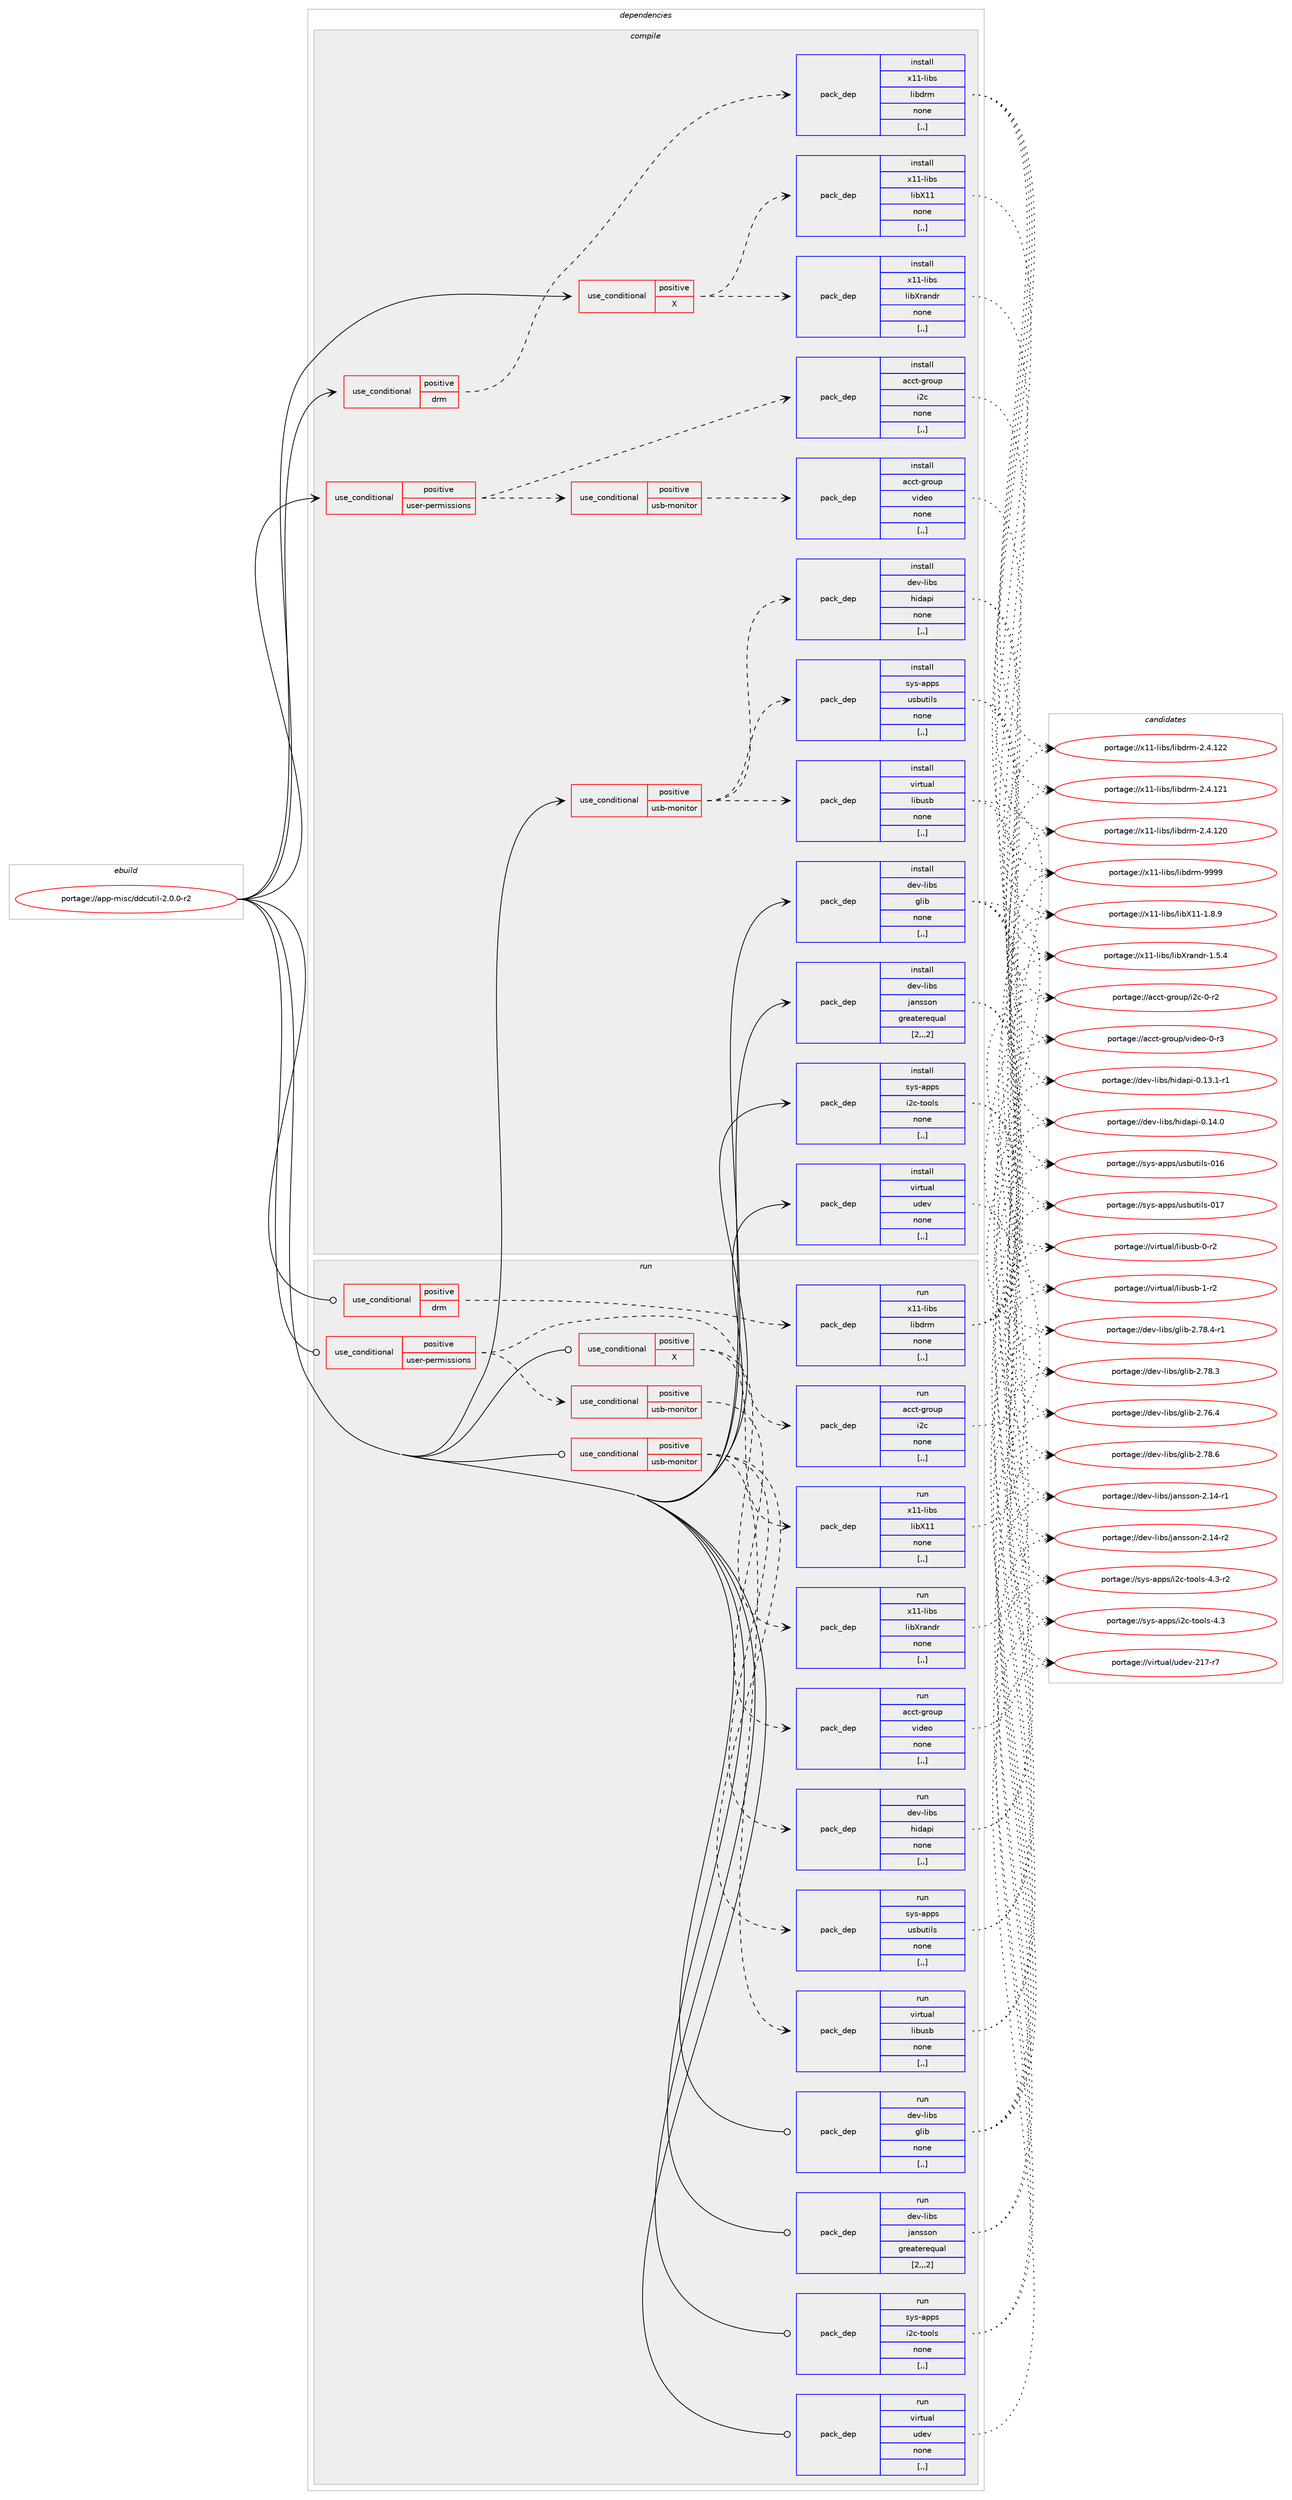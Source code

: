 digraph prolog {

# *************
# Graph options
# *************

newrank=true;
concentrate=true;
compound=true;
graph [rankdir=LR,fontname=Helvetica,fontsize=10,ranksep=1.5];#, ranksep=2.5, nodesep=0.2];
edge  [arrowhead=vee];
node  [fontname=Helvetica,fontsize=10];

# **********
# The ebuild
# **********

subgraph cluster_leftcol {
color=gray;
label=<<i>ebuild</i>>;
id [label="portage://app-misc/ddcutil-2.0.0-r2", color=red, width=4, href="../app-misc/ddcutil-2.0.0-r2.svg"];
}

# ****************
# The dependencies
# ****************

subgraph cluster_midcol {
color=gray;
label=<<i>dependencies</i>>;
subgraph cluster_compile {
fillcolor="#eeeeee";
style=filled;
label=<<i>compile</i>>;
subgraph cond11747 {
dependency40586 [label=<<TABLE BORDER="0" CELLBORDER="1" CELLSPACING="0" CELLPADDING="4"><TR><TD ROWSPAN="3" CELLPADDING="10">use_conditional</TD></TR><TR><TD>positive</TD></TR><TR><TD>X</TD></TR></TABLE>>, shape=none, color=red];
subgraph pack28444 {
dependency40587 [label=<<TABLE BORDER="0" CELLBORDER="1" CELLSPACING="0" CELLPADDING="4" WIDTH="220"><TR><TD ROWSPAN="6" CELLPADDING="30">pack_dep</TD></TR><TR><TD WIDTH="110">install</TD></TR><TR><TD>x11-libs</TD></TR><TR><TD>libXrandr</TD></TR><TR><TD>none</TD></TR><TR><TD>[,,]</TD></TR></TABLE>>, shape=none, color=blue];
}
dependency40586:e -> dependency40587:w [weight=20,style="dashed",arrowhead="vee"];
subgraph pack28445 {
dependency40588 [label=<<TABLE BORDER="0" CELLBORDER="1" CELLSPACING="0" CELLPADDING="4" WIDTH="220"><TR><TD ROWSPAN="6" CELLPADDING="30">pack_dep</TD></TR><TR><TD WIDTH="110">install</TD></TR><TR><TD>x11-libs</TD></TR><TR><TD>libX11</TD></TR><TR><TD>none</TD></TR><TR><TD>[,,]</TD></TR></TABLE>>, shape=none, color=blue];
}
dependency40586:e -> dependency40588:w [weight=20,style="dashed",arrowhead="vee"];
}
id:e -> dependency40586:w [weight=20,style="solid",arrowhead="vee"];
subgraph cond11748 {
dependency40589 [label=<<TABLE BORDER="0" CELLBORDER="1" CELLSPACING="0" CELLPADDING="4"><TR><TD ROWSPAN="3" CELLPADDING="10">use_conditional</TD></TR><TR><TD>positive</TD></TR><TR><TD>drm</TD></TR></TABLE>>, shape=none, color=red];
subgraph pack28446 {
dependency40590 [label=<<TABLE BORDER="0" CELLBORDER="1" CELLSPACING="0" CELLPADDING="4" WIDTH="220"><TR><TD ROWSPAN="6" CELLPADDING="30">pack_dep</TD></TR><TR><TD WIDTH="110">install</TD></TR><TR><TD>x11-libs</TD></TR><TR><TD>libdrm</TD></TR><TR><TD>none</TD></TR><TR><TD>[,,]</TD></TR></TABLE>>, shape=none, color=blue];
}
dependency40589:e -> dependency40590:w [weight=20,style="dashed",arrowhead="vee"];
}
id:e -> dependency40589:w [weight=20,style="solid",arrowhead="vee"];
subgraph cond11749 {
dependency40591 [label=<<TABLE BORDER="0" CELLBORDER="1" CELLSPACING="0" CELLPADDING="4"><TR><TD ROWSPAN="3" CELLPADDING="10">use_conditional</TD></TR><TR><TD>positive</TD></TR><TR><TD>usb-monitor</TD></TR></TABLE>>, shape=none, color=red];
subgraph pack28447 {
dependency40592 [label=<<TABLE BORDER="0" CELLBORDER="1" CELLSPACING="0" CELLPADDING="4" WIDTH="220"><TR><TD ROWSPAN="6" CELLPADDING="30">pack_dep</TD></TR><TR><TD WIDTH="110">install</TD></TR><TR><TD>dev-libs</TD></TR><TR><TD>hidapi</TD></TR><TR><TD>none</TD></TR><TR><TD>[,,]</TD></TR></TABLE>>, shape=none, color=blue];
}
dependency40591:e -> dependency40592:w [weight=20,style="dashed",arrowhead="vee"];
subgraph pack28448 {
dependency40593 [label=<<TABLE BORDER="0" CELLBORDER="1" CELLSPACING="0" CELLPADDING="4" WIDTH="220"><TR><TD ROWSPAN="6" CELLPADDING="30">pack_dep</TD></TR><TR><TD WIDTH="110">install</TD></TR><TR><TD>virtual</TD></TR><TR><TD>libusb</TD></TR><TR><TD>none</TD></TR><TR><TD>[,,]</TD></TR></TABLE>>, shape=none, color=blue];
}
dependency40591:e -> dependency40593:w [weight=20,style="dashed",arrowhead="vee"];
subgraph pack28449 {
dependency40594 [label=<<TABLE BORDER="0" CELLBORDER="1" CELLSPACING="0" CELLPADDING="4" WIDTH="220"><TR><TD ROWSPAN="6" CELLPADDING="30">pack_dep</TD></TR><TR><TD WIDTH="110">install</TD></TR><TR><TD>sys-apps</TD></TR><TR><TD>usbutils</TD></TR><TR><TD>none</TD></TR><TR><TD>[,,]</TD></TR></TABLE>>, shape=none, color=blue];
}
dependency40591:e -> dependency40594:w [weight=20,style="dashed",arrowhead="vee"];
}
id:e -> dependency40591:w [weight=20,style="solid",arrowhead="vee"];
subgraph cond11750 {
dependency40595 [label=<<TABLE BORDER="0" CELLBORDER="1" CELLSPACING="0" CELLPADDING="4"><TR><TD ROWSPAN="3" CELLPADDING="10">use_conditional</TD></TR><TR><TD>positive</TD></TR><TR><TD>user-permissions</TD></TR></TABLE>>, shape=none, color=red];
subgraph pack28450 {
dependency40596 [label=<<TABLE BORDER="0" CELLBORDER="1" CELLSPACING="0" CELLPADDING="4" WIDTH="220"><TR><TD ROWSPAN="6" CELLPADDING="30">pack_dep</TD></TR><TR><TD WIDTH="110">install</TD></TR><TR><TD>acct-group</TD></TR><TR><TD>i2c</TD></TR><TR><TD>none</TD></TR><TR><TD>[,,]</TD></TR></TABLE>>, shape=none, color=blue];
}
dependency40595:e -> dependency40596:w [weight=20,style="dashed",arrowhead="vee"];
subgraph cond11751 {
dependency40597 [label=<<TABLE BORDER="0" CELLBORDER="1" CELLSPACING="0" CELLPADDING="4"><TR><TD ROWSPAN="3" CELLPADDING="10">use_conditional</TD></TR><TR><TD>positive</TD></TR><TR><TD>usb-monitor</TD></TR></TABLE>>, shape=none, color=red];
subgraph pack28451 {
dependency40598 [label=<<TABLE BORDER="0" CELLBORDER="1" CELLSPACING="0" CELLPADDING="4" WIDTH="220"><TR><TD ROWSPAN="6" CELLPADDING="30">pack_dep</TD></TR><TR><TD WIDTH="110">install</TD></TR><TR><TD>acct-group</TD></TR><TR><TD>video</TD></TR><TR><TD>none</TD></TR><TR><TD>[,,]</TD></TR></TABLE>>, shape=none, color=blue];
}
dependency40597:e -> dependency40598:w [weight=20,style="dashed",arrowhead="vee"];
}
dependency40595:e -> dependency40597:w [weight=20,style="dashed",arrowhead="vee"];
}
id:e -> dependency40595:w [weight=20,style="solid",arrowhead="vee"];
subgraph pack28452 {
dependency40599 [label=<<TABLE BORDER="0" CELLBORDER="1" CELLSPACING="0" CELLPADDING="4" WIDTH="220"><TR><TD ROWSPAN="6" CELLPADDING="30">pack_dep</TD></TR><TR><TD WIDTH="110">install</TD></TR><TR><TD>dev-libs</TD></TR><TR><TD>glib</TD></TR><TR><TD>none</TD></TR><TR><TD>[,,]</TD></TR></TABLE>>, shape=none, color=blue];
}
id:e -> dependency40599:w [weight=20,style="solid",arrowhead="vee"];
subgraph pack28453 {
dependency40600 [label=<<TABLE BORDER="0" CELLBORDER="1" CELLSPACING="0" CELLPADDING="4" WIDTH="220"><TR><TD ROWSPAN="6" CELLPADDING="30">pack_dep</TD></TR><TR><TD WIDTH="110">install</TD></TR><TR><TD>dev-libs</TD></TR><TR><TD>jansson</TD></TR><TR><TD>greaterequal</TD></TR><TR><TD>[2,,,2]</TD></TR></TABLE>>, shape=none, color=blue];
}
id:e -> dependency40600:w [weight=20,style="solid",arrowhead="vee"];
subgraph pack28454 {
dependency40601 [label=<<TABLE BORDER="0" CELLBORDER="1" CELLSPACING="0" CELLPADDING="4" WIDTH="220"><TR><TD ROWSPAN="6" CELLPADDING="30">pack_dep</TD></TR><TR><TD WIDTH="110">install</TD></TR><TR><TD>sys-apps</TD></TR><TR><TD>i2c-tools</TD></TR><TR><TD>none</TD></TR><TR><TD>[,,]</TD></TR></TABLE>>, shape=none, color=blue];
}
id:e -> dependency40601:w [weight=20,style="solid",arrowhead="vee"];
subgraph pack28455 {
dependency40602 [label=<<TABLE BORDER="0" CELLBORDER="1" CELLSPACING="0" CELLPADDING="4" WIDTH="220"><TR><TD ROWSPAN="6" CELLPADDING="30">pack_dep</TD></TR><TR><TD WIDTH="110">install</TD></TR><TR><TD>virtual</TD></TR><TR><TD>udev</TD></TR><TR><TD>none</TD></TR><TR><TD>[,,]</TD></TR></TABLE>>, shape=none, color=blue];
}
id:e -> dependency40602:w [weight=20,style="solid",arrowhead="vee"];
}
subgraph cluster_compileandrun {
fillcolor="#eeeeee";
style=filled;
label=<<i>compile and run</i>>;
}
subgraph cluster_run {
fillcolor="#eeeeee";
style=filled;
label=<<i>run</i>>;
subgraph cond11752 {
dependency40603 [label=<<TABLE BORDER="0" CELLBORDER="1" CELLSPACING="0" CELLPADDING="4"><TR><TD ROWSPAN="3" CELLPADDING="10">use_conditional</TD></TR><TR><TD>positive</TD></TR><TR><TD>X</TD></TR></TABLE>>, shape=none, color=red];
subgraph pack28456 {
dependency40604 [label=<<TABLE BORDER="0" CELLBORDER="1" CELLSPACING="0" CELLPADDING="4" WIDTH="220"><TR><TD ROWSPAN="6" CELLPADDING="30">pack_dep</TD></TR><TR><TD WIDTH="110">run</TD></TR><TR><TD>x11-libs</TD></TR><TR><TD>libXrandr</TD></TR><TR><TD>none</TD></TR><TR><TD>[,,]</TD></TR></TABLE>>, shape=none, color=blue];
}
dependency40603:e -> dependency40604:w [weight=20,style="dashed",arrowhead="vee"];
subgraph pack28457 {
dependency40605 [label=<<TABLE BORDER="0" CELLBORDER="1" CELLSPACING="0" CELLPADDING="4" WIDTH="220"><TR><TD ROWSPAN="6" CELLPADDING="30">pack_dep</TD></TR><TR><TD WIDTH="110">run</TD></TR><TR><TD>x11-libs</TD></TR><TR><TD>libX11</TD></TR><TR><TD>none</TD></TR><TR><TD>[,,]</TD></TR></TABLE>>, shape=none, color=blue];
}
dependency40603:e -> dependency40605:w [weight=20,style="dashed",arrowhead="vee"];
}
id:e -> dependency40603:w [weight=20,style="solid",arrowhead="odot"];
subgraph cond11753 {
dependency40606 [label=<<TABLE BORDER="0" CELLBORDER="1" CELLSPACING="0" CELLPADDING="4"><TR><TD ROWSPAN="3" CELLPADDING="10">use_conditional</TD></TR><TR><TD>positive</TD></TR><TR><TD>drm</TD></TR></TABLE>>, shape=none, color=red];
subgraph pack28458 {
dependency40607 [label=<<TABLE BORDER="0" CELLBORDER="1" CELLSPACING="0" CELLPADDING="4" WIDTH="220"><TR><TD ROWSPAN="6" CELLPADDING="30">pack_dep</TD></TR><TR><TD WIDTH="110">run</TD></TR><TR><TD>x11-libs</TD></TR><TR><TD>libdrm</TD></TR><TR><TD>none</TD></TR><TR><TD>[,,]</TD></TR></TABLE>>, shape=none, color=blue];
}
dependency40606:e -> dependency40607:w [weight=20,style="dashed",arrowhead="vee"];
}
id:e -> dependency40606:w [weight=20,style="solid",arrowhead="odot"];
subgraph cond11754 {
dependency40608 [label=<<TABLE BORDER="0" CELLBORDER="1" CELLSPACING="0" CELLPADDING="4"><TR><TD ROWSPAN="3" CELLPADDING="10">use_conditional</TD></TR><TR><TD>positive</TD></TR><TR><TD>usb-monitor</TD></TR></TABLE>>, shape=none, color=red];
subgraph pack28459 {
dependency40609 [label=<<TABLE BORDER="0" CELLBORDER="1" CELLSPACING="0" CELLPADDING="4" WIDTH="220"><TR><TD ROWSPAN="6" CELLPADDING="30">pack_dep</TD></TR><TR><TD WIDTH="110">run</TD></TR><TR><TD>dev-libs</TD></TR><TR><TD>hidapi</TD></TR><TR><TD>none</TD></TR><TR><TD>[,,]</TD></TR></TABLE>>, shape=none, color=blue];
}
dependency40608:e -> dependency40609:w [weight=20,style="dashed",arrowhead="vee"];
subgraph pack28460 {
dependency40610 [label=<<TABLE BORDER="0" CELLBORDER="1" CELLSPACING="0" CELLPADDING="4" WIDTH="220"><TR><TD ROWSPAN="6" CELLPADDING="30">pack_dep</TD></TR><TR><TD WIDTH="110">run</TD></TR><TR><TD>virtual</TD></TR><TR><TD>libusb</TD></TR><TR><TD>none</TD></TR><TR><TD>[,,]</TD></TR></TABLE>>, shape=none, color=blue];
}
dependency40608:e -> dependency40610:w [weight=20,style="dashed",arrowhead="vee"];
subgraph pack28461 {
dependency40611 [label=<<TABLE BORDER="0" CELLBORDER="1" CELLSPACING="0" CELLPADDING="4" WIDTH="220"><TR><TD ROWSPAN="6" CELLPADDING="30">pack_dep</TD></TR><TR><TD WIDTH="110">run</TD></TR><TR><TD>sys-apps</TD></TR><TR><TD>usbutils</TD></TR><TR><TD>none</TD></TR><TR><TD>[,,]</TD></TR></TABLE>>, shape=none, color=blue];
}
dependency40608:e -> dependency40611:w [weight=20,style="dashed",arrowhead="vee"];
}
id:e -> dependency40608:w [weight=20,style="solid",arrowhead="odot"];
subgraph cond11755 {
dependency40612 [label=<<TABLE BORDER="0" CELLBORDER="1" CELLSPACING="0" CELLPADDING="4"><TR><TD ROWSPAN="3" CELLPADDING="10">use_conditional</TD></TR><TR><TD>positive</TD></TR><TR><TD>user-permissions</TD></TR></TABLE>>, shape=none, color=red];
subgraph pack28462 {
dependency40613 [label=<<TABLE BORDER="0" CELLBORDER="1" CELLSPACING="0" CELLPADDING="4" WIDTH="220"><TR><TD ROWSPAN="6" CELLPADDING="30">pack_dep</TD></TR><TR><TD WIDTH="110">run</TD></TR><TR><TD>acct-group</TD></TR><TR><TD>i2c</TD></TR><TR><TD>none</TD></TR><TR><TD>[,,]</TD></TR></TABLE>>, shape=none, color=blue];
}
dependency40612:e -> dependency40613:w [weight=20,style="dashed",arrowhead="vee"];
subgraph cond11756 {
dependency40614 [label=<<TABLE BORDER="0" CELLBORDER="1" CELLSPACING="0" CELLPADDING="4"><TR><TD ROWSPAN="3" CELLPADDING="10">use_conditional</TD></TR><TR><TD>positive</TD></TR><TR><TD>usb-monitor</TD></TR></TABLE>>, shape=none, color=red];
subgraph pack28463 {
dependency40615 [label=<<TABLE BORDER="0" CELLBORDER="1" CELLSPACING="0" CELLPADDING="4" WIDTH="220"><TR><TD ROWSPAN="6" CELLPADDING="30">pack_dep</TD></TR><TR><TD WIDTH="110">run</TD></TR><TR><TD>acct-group</TD></TR><TR><TD>video</TD></TR><TR><TD>none</TD></TR><TR><TD>[,,]</TD></TR></TABLE>>, shape=none, color=blue];
}
dependency40614:e -> dependency40615:w [weight=20,style="dashed",arrowhead="vee"];
}
dependency40612:e -> dependency40614:w [weight=20,style="dashed",arrowhead="vee"];
}
id:e -> dependency40612:w [weight=20,style="solid",arrowhead="odot"];
subgraph pack28464 {
dependency40616 [label=<<TABLE BORDER="0" CELLBORDER="1" CELLSPACING="0" CELLPADDING="4" WIDTH="220"><TR><TD ROWSPAN="6" CELLPADDING="30">pack_dep</TD></TR><TR><TD WIDTH="110">run</TD></TR><TR><TD>dev-libs</TD></TR><TR><TD>glib</TD></TR><TR><TD>none</TD></TR><TR><TD>[,,]</TD></TR></TABLE>>, shape=none, color=blue];
}
id:e -> dependency40616:w [weight=20,style="solid",arrowhead="odot"];
subgraph pack28465 {
dependency40617 [label=<<TABLE BORDER="0" CELLBORDER="1" CELLSPACING="0" CELLPADDING="4" WIDTH="220"><TR><TD ROWSPAN="6" CELLPADDING="30">pack_dep</TD></TR><TR><TD WIDTH="110">run</TD></TR><TR><TD>dev-libs</TD></TR><TR><TD>jansson</TD></TR><TR><TD>greaterequal</TD></TR><TR><TD>[2,,,2]</TD></TR></TABLE>>, shape=none, color=blue];
}
id:e -> dependency40617:w [weight=20,style="solid",arrowhead="odot"];
subgraph pack28466 {
dependency40618 [label=<<TABLE BORDER="0" CELLBORDER="1" CELLSPACING="0" CELLPADDING="4" WIDTH="220"><TR><TD ROWSPAN="6" CELLPADDING="30">pack_dep</TD></TR><TR><TD WIDTH="110">run</TD></TR><TR><TD>sys-apps</TD></TR><TR><TD>i2c-tools</TD></TR><TR><TD>none</TD></TR><TR><TD>[,,]</TD></TR></TABLE>>, shape=none, color=blue];
}
id:e -> dependency40618:w [weight=20,style="solid",arrowhead="odot"];
subgraph pack28467 {
dependency40619 [label=<<TABLE BORDER="0" CELLBORDER="1" CELLSPACING="0" CELLPADDING="4" WIDTH="220"><TR><TD ROWSPAN="6" CELLPADDING="30">pack_dep</TD></TR><TR><TD WIDTH="110">run</TD></TR><TR><TD>virtual</TD></TR><TR><TD>udev</TD></TR><TR><TD>none</TD></TR><TR><TD>[,,]</TD></TR></TABLE>>, shape=none, color=blue];
}
id:e -> dependency40619:w [weight=20,style="solid",arrowhead="odot"];
}
}

# **************
# The candidates
# **************

subgraph cluster_choices {
rank=same;
color=gray;
label=<<i>candidates</i>>;

subgraph choice28444 {
color=black;
nodesep=1;
choice1204949451081059811547108105988811497110100114454946534652 [label="portage://x11-libs/libXrandr-1.5.4", color=red, width=4,href="../x11-libs/libXrandr-1.5.4.svg"];
dependency40587:e -> choice1204949451081059811547108105988811497110100114454946534652:w [style=dotted,weight="100"];
}
subgraph choice28445 {
color=black;
nodesep=1;
choice120494945108105981154710810598884949454946564657 [label="portage://x11-libs/libX11-1.8.9", color=red, width=4,href="../x11-libs/libX11-1.8.9.svg"];
dependency40588:e -> choice120494945108105981154710810598884949454946564657:w [style=dotted,weight="100"];
}
subgraph choice28446 {
color=black;
nodesep=1;
choice1204949451081059811547108105981001141094557575757 [label="portage://x11-libs/libdrm-9999", color=red, width=4,href="../x11-libs/libdrm-9999.svg"];
choice1204949451081059811547108105981001141094550465246495050 [label="portage://x11-libs/libdrm-2.4.122", color=red, width=4,href="../x11-libs/libdrm-2.4.122.svg"];
choice1204949451081059811547108105981001141094550465246495049 [label="portage://x11-libs/libdrm-2.4.121", color=red, width=4,href="../x11-libs/libdrm-2.4.121.svg"];
choice1204949451081059811547108105981001141094550465246495048 [label="portage://x11-libs/libdrm-2.4.120", color=red, width=4,href="../x11-libs/libdrm-2.4.120.svg"];
dependency40590:e -> choice1204949451081059811547108105981001141094557575757:w [style=dotted,weight="100"];
dependency40590:e -> choice1204949451081059811547108105981001141094550465246495050:w [style=dotted,weight="100"];
dependency40590:e -> choice1204949451081059811547108105981001141094550465246495049:w [style=dotted,weight="100"];
dependency40590:e -> choice1204949451081059811547108105981001141094550465246495048:w [style=dotted,weight="100"];
}
subgraph choice28447 {
color=black;
nodesep=1;
choice1001011184510810598115471041051009711210545484649524648 [label="portage://dev-libs/hidapi-0.14.0", color=red, width=4,href="../dev-libs/hidapi-0.14.0.svg"];
choice10010111845108105981154710410510097112105454846495146494511449 [label="portage://dev-libs/hidapi-0.13.1-r1", color=red, width=4,href="../dev-libs/hidapi-0.13.1-r1.svg"];
dependency40592:e -> choice1001011184510810598115471041051009711210545484649524648:w [style=dotted,weight="100"];
dependency40592:e -> choice10010111845108105981154710410510097112105454846495146494511449:w [style=dotted,weight="100"];
}
subgraph choice28448 {
color=black;
nodesep=1;
choice1181051141161179710847108105981171159845494511450 [label="portage://virtual/libusb-1-r2", color=red, width=4,href="../virtual/libusb-1-r2.svg"];
choice1181051141161179710847108105981171159845484511450 [label="portage://virtual/libusb-0-r2", color=red, width=4,href="../virtual/libusb-0-r2.svg"];
dependency40593:e -> choice1181051141161179710847108105981171159845494511450:w [style=dotted,weight="100"];
dependency40593:e -> choice1181051141161179710847108105981171159845484511450:w [style=dotted,weight="100"];
}
subgraph choice28449 {
color=black;
nodesep=1;
choice1151211154597112112115471171159811711610510811545484955 [label="portage://sys-apps/usbutils-017", color=red, width=4,href="../sys-apps/usbutils-017.svg"];
choice1151211154597112112115471171159811711610510811545484954 [label="portage://sys-apps/usbutils-016", color=red, width=4,href="../sys-apps/usbutils-016.svg"];
dependency40594:e -> choice1151211154597112112115471171159811711610510811545484955:w [style=dotted,weight="100"];
dependency40594:e -> choice1151211154597112112115471171159811711610510811545484954:w [style=dotted,weight="100"];
}
subgraph choice28450 {
color=black;
nodesep=1;
choice9799991164510311411111711247105509945484511450 [label="portage://acct-group/i2c-0-r2", color=red, width=4,href="../acct-group/i2c-0-r2.svg"];
dependency40596:e -> choice9799991164510311411111711247105509945484511450:w [style=dotted,weight="100"];
}
subgraph choice28451 {
color=black;
nodesep=1;
choice979999116451031141111171124711810510010111145484511451 [label="portage://acct-group/video-0-r3", color=red, width=4,href="../acct-group/video-0-r3.svg"];
dependency40598:e -> choice979999116451031141111171124711810510010111145484511451:w [style=dotted,weight="100"];
}
subgraph choice28452 {
color=black;
nodesep=1;
choice1001011184510810598115471031081059845504655564654 [label="portage://dev-libs/glib-2.78.6", color=red, width=4,href="../dev-libs/glib-2.78.6.svg"];
choice10010111845108105981154710310810598455046555646524511449 [label="portage://dev-libs/glib-2.78.4-r1", color=red, width=4,href="../dev-libs/glib-2.78.4-r1.svg"];
choice1001011184510810598115471031081059845504655564651 [label="portage://dev-libs/glib-2.78.3", color=red, width=4,href="../dev-libs/glib-2.78.3.svg"];
choice1001011184510810598115471031081059845504655544652 [label="portage://dev-libs/glib-2.76.4", color=red, width=4,href="../dev-libs/glib-2.76.4.svg"];
dependency40599:e -> choice1001011184510810598115471031081059845504655564654:w [style=dotted,weight="100"];
dependency40599:e -> choice10010111845108105981154710310810598455046555646524511449:w [style=dotted,weight="100"];
dependency40599:e -> choice1001011184510810598115471031081059845504655564651:w [style=dotted,weight="100"];
dependency40599:e -> choice1001011184510810598115471031081059845504655544652:w [style=dotted,weight="100"];
}
subgraph choice28453 {
color=black;
nodesep=1;
choice1001011184510810598115471069711011511511111045504649524511450 [label="portage://dev-libs/jansson-2.14-r2", color=red, width=4,href="../dev-libs/jansson-2.14-r2.svg"];
choice1001011184510810598115471069711011511511111045504649524511449 [label="portage://dev-libs/jansson-2.14-r1", color=red, width=4,href="../dev-libs/jansson-2.14-r1.svg"];
dependency40600:e -> choice1001011184510810598115471069711011511511111045504649524511450:w [style=dotted,weight="100"];
dependency40600:e -> choice1001011184510810598115471069711011511511111045504649524511449:w [style=dotted,weight="100"];
}
subgraph choice28454 {
color=black;
nodesep=1;
choice115121115459711211211547105509945116111111108115455246514511450 [label="portage://sys-apps/i2c-tools-4.3-r2", color=red, width=4,href="../sys-apps/i2c-tools-4.3-r2.svg"];
choice11512111545971121121154710550994511611111110811545524651 [label="portage://sys-apps/i2c-tools-4.3", color=red, width=4,href="../sys-apps/i2c-tools-4.3.svg"];
dependency40601:e -> choice115121115459711211211547105509945116111111108115455246514511450:w [style=dotted,weight="100"];
dependency40601:e -> choice11512111545971121121154710550994511611111110811545524651:w [style=dotted,weight="100"];
}
subgraph choice28455 {
color=black;
nodesep=1;
choice1181051141161179710847117100101118455049554511455 [label="portage://virtual/udev-217-r7", color=red, width=4,href="../virtual/udev-217-r7.svg"];
dependency40602:e -> choice1181051141161179710847117100101118455049554511455:w [style=dotted,weight="100"];
}
subgraph choice28456 {
color=black;
nodesep=1;
choice1204949451081059811547108105988811497110100114454946534652 [label="portage://x11-libs/libXrandr-1.5.4", color=red, width=4,href="../x11-libs/libXrandr-1.5.4.svg"];
dependency40604:e -> choice1204949451081059811547108105988811497110100114454946534652:w [style=dotted,weight="100"];
}
subgraph choice28457 {
color=black;
nodesep=1;
choice120494945108105981154710810598884949454946564657 [label="portage://x11-libs/libX11-1.8.9", color=red, width=4,href="../x11-libs/libX11-1.8.9.svg"];
dependency40605:e -> choice120494945108105981154710810598884949454946564657:w [style=dotted,weight="100"];
}
subgraph choice28458 {
color=black;
nodesep=1;
choice1204949451081059811547108105981001141094557575757 [label="portage://x11-libs/libdrm-9999", color=red, width=4,href="../x11-libs/libdrm-9999.svg"];
choice1204949451081059811547108105981001141094550465246495050 [label="portage://x11-libs/libdrm-2.4.122", color=red, width=4,href="../x11-libs/libdrm-2.4.122.svg"];
choice1204949451081059811547108105981001141094550465246495049 [label="portage://x11-libs/libdrm-2.4.121", color=red, width=4,href="../x11-libs/libdrm-2.4.121.svg"];
choice1204949451081059811547108105981001141094550465246495048 [label="portage://x11-libs/libdrm-2.4.120", color=red, width=4,href="../x11-libs/libdrm-2.4.120.svg"];
dependency40607:e -> choice1204949451081059811547108105981001141094557575757:w [style=dotted,weight="100"];
dependency40607:e -> choice1204949451081059811547108105981001141094550465246495050:w [style=dotted,weight="100"];
dependency40607:e -> choice1204949451081059811547108105981001141094550465246495049:w [style=dotted,weight="100"];
dependency40607:e -> choice1204949451081059811547108105981001141094550465246495048:w [style=dotted,weight="100"];
}
subgraph choice28459 {
color=black;
nodesep=1;
choice1001011184510810598115471041051009711210545484649524648 [label="portage://dev-libs/hidapi-0.14.0", color=red, width=4,href="../dev-libs/hidapi-0.14.0.svg"];
choice10010111845108105981154710410510097112105454846495146494511449 [label="portage://dev-libs/hidapi-0.13.1-r1", color=red, width=4,href="../dev-libs/hidapi-0.13.1-r1.svg"];
dependency40609:e -> choice1001011184510810598115471041051009711210545484649524648:w [style=dotted,weight="100"];
dependency40609:e -> choice10010111845108105981154710410510097112105454846495146494511449:w [style=dotted,weight="100"];
}
subgraph choice28460 {
color=black;
nodesep=1;
choice1181051141161179710847108105981171159845494511450 [label="portage://virtual/libusb-1-r2", color=red, width=4,href="../virtual/libusb-1-r2.svg"];
choice1181051141161179710847108105981171159845484511450 [label="portage://virtual/libusb-0-r2", color=red, width=4,href="../virtual/libusb-0-r2.svg"];
dependency40610:e -> choice1181051141161179710847108105981171159845494511450:w [style=dotted,weight="100"];
dependency40610:e -> choice1181051141161179710847108105981171159845484511450:w [style=dotted,weight="100"];
}
subgraph choice28461 {
color=black;
nodesep=1;
choice1151211154597112112115471171159811711610510811545484955 [label="portage://sys-apps/usbutils-017", color=red, width=4,href="../sys-apps/usbutils-017.svg"];
choice1151211154597112112115471171159811711610510811545484954 [label="portage://sys-apps/usbutils-016", color=red, width=4,href="../sys-apps/usbutils-016.svg"];
dependency40611:e -> choice1151211154597112112115471171159811711610510811545484955:w [style=dotted,weight="100"];
dependency40611:e -> choice1151211154597112112115471171159811711610510811545484954:w [style=dotted,weight="100"];
}
subgraph choice28462 {
color=black;
nodesep=1;
choice9799991164510311411111711247105509945484511450 [label="portage://acct-group/i2c-0-r2", color=red, width=4,href="../acct-group/i2c-0-r2.svg"];
dependency40613:e -> choice9799991164510311411111711247105509945484511450:w [style=dotted,weight="100"];
}
subgraph choice28463 {
color=black;
nodesep=1;
choice979999116451031141111171124711810510010111145484511451 [label="portage://acct-group/video-0-r3", color=red, width=4,href="../acct-group/video-0-r3.svg"];
dependency40615:e -> choice979999116451031141111171124711810510010111145484511451:w [style=dotted,weight="100"];
}
subgraph choice28464 {
color=black;
nodesep=1;
choice1001011184510810598115471031081059845504655564654 [label="portage://dev-libs/glib-2.78.6", color=red, width=4,href="../dev-libs/glib-2.78.6.svg"];
choice10010111845108105981154710310810598455046555646524511449 [label="portage://dev-libs/glib-2.78.4-r1", color=red, width=4,href="../dev-libs/glib-2.78.4-r1.svg"];
choice1001011184510810598115471031081059845504655564651 [label="portage://dev-libs/glib-2.78.3", color=red, width=4,href="../dev-libs/glib-2.78.3.svg"];
choice1001011184510810598115471031081059845504655544652 [label="portage://dev-libs/glib-2.76.4", color=red, width=4,href="../dev-libs/glib-2.76.4.svg"];
dependency40616:e -> choice1001011184510810598115471031081059845504655564654:w [style=dotted,weight="100"];
dependency40616:e -> choice10010111845108105981154710310810598455046555646524511449:w [style=dotted,weight="100"];
dependency40616:e -> choice1001011184510810598115471031081059845504655564651:w [style=dotted,weight="100"];
dependency40616:e -> choice1001011184510810598115471031081059845504655544652:w [style=dotted,weight="100"];
}
subgraph choice28465 {
color=black;
nodesep=1;
choice1001011184510810598115471069711011511511111045504649524511450 [label="portage://dev-libs/jansson-2.14-r2", color=red, width=4,href="../dev-libs/jansson-2.14-r2.svg"];
choice1001011184510810598115471069711011511511111045504649524511449 [label="portage://dev-libs/jansson-2.14-r1", color=red, width=4,href="../dev-libs/jansson-2.14-r1.svg"];
dependency40617:e -> choice1001011184510810598115471069711011511511111045504649524511450:w [style=dotted,weight="100"];
dependency40617:e -> choice1001011184510810598115471069711011511511111045504649524511449:w [style=dotted,weight="100"];
}
subgraph choice28466 {
color=black;
nodesep=1;
choice115121115459711211211547105509945116111111108115455246514511450 [label="portage://sys-apps/i2c-tools-4.3-r2", color=red, width=4,href="../sys-apps/i2c-tools-4.3-r2.svg"];
choice11512111545971121121154710550994511611111110811545524651 [label="portage://sys-apps/i2c-tools-4.3", color=red, width=4,href="../sys-apps/i2c-tools-4.3.svg"];
dependency40618:e -> choice115121115459711211211547105509945116111111108115455246514511450:w [style=dotted,weight="100"];
dependency40618:e -> choice11512111545971121121154710550994511611111110811545524651:w [style=dotted,weight="100"];
}
subgraph choice28467 {
color=black;
nodesep=1;
choice1181051141161179710847117100101118455049554511455 [label="portage://virtual/udev-217-r7", color=red, width=4,href="../virtual/udev-217-r7.svg"];
dependency40619:e -> choice1181051141161179710847117100101118455049554511455:w [style=dotted,weight="100"];
}
}

}
